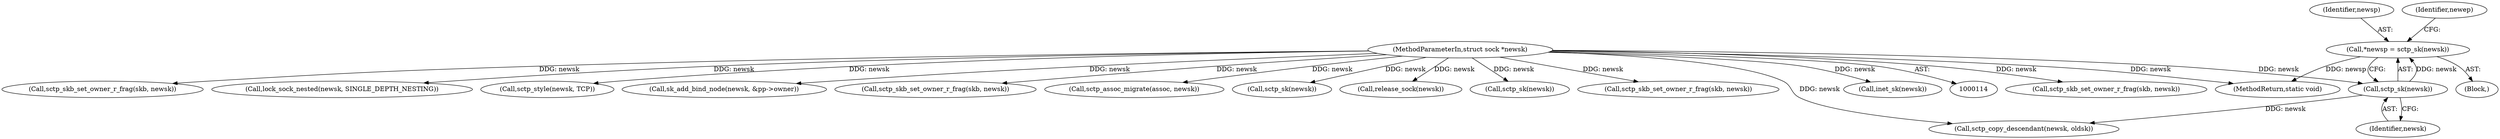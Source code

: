 digraph "0_linux_2d45a02d0166caf2627fe91897c6ffc3b19514c4_2@pointer" {
"1000126" [label="(Call,*newsp = sctp_sk(newsk))"];
"1000128" [label="(Call,sctp_sk(newsk))"];
"1000116" [label="(MethodParameterIn,struct sock *newsk)"];
"1000261" [label="(Call,sctp_skb_set_owner_r_frag(skb, newsk))"];
"1000126" [label="(Call,*newsp = sctp_sk(newsk))"];
"1000129" [label="(Identifier,newsk)"];
"1000330" [label="(Call,sctp_skb_set_owner_r_frag(skb, newsk))"];
"1000353" [label="(Call,lock_sock_nested(newsk, SINGLE_DEPTH_NESTING))"];
"1000127" [label="(Identifier,newsp)"];
"1000364" [label="(Call,sctp_style(newsk, TCP))"];
"1000192" [label="(Call,sk_add_bind_node(newsk, &pp->owner))"];
"1000119" [label="(Block,)"];
"1000342" [label="(Call,sctp_skb_set_owner_r_frag(skb, newsk))"];
"1000356" [label="(Call,sctp_assoc_migrate(assoc, newsk))"];
"1000272" [label="(Call,sctp_sk(newsk))"];
"1000377" [label="(Call,release_sock(newsk))"];
"1000379" [label="(MethodReturn,static void)"];
"1000200" [label="(Call,sctp_sk(newsk))"];
"1000345" [label="(Call,sctp_skb_set_owner_r_frag(skb, newsk))"];
"1000116" [label="(MethodParameterIn,struct sock *newsk)"];
"1000128" [label="(Call,sctp_sk(newsk))"];
"1000133" [label="(Identifier,newep)"];
"1000155" [label="(Call,sctp_copy_descendant(newsk, oldsk))"];
"1000206" [label="(Call,inet_sk(newsk))"];
"1000126" -> "1000119"  [label="AST: "];
"1000126" -> "1000128"  [label="CFG: "];
"1000127" -> "1000126"  [label="AST: "];
"1000128" -> "1000126"  [label="AST: "];
"1000133" -> "1000126"  [label="CFG: "];
"1000126" -> "1000379"  [label="DDG: newsp"];
"1000128" -> "1000126"  [label="DDG: newsk"];
"1000128" -> "1000129"  [label="CFG: "];
"1000129" -> "1000128"  [label="AST: "];
"1000116" -> "1000128"  [label="DDG: newsk"];
"1000128" -> "1000155"  [label="DDG: newsk"];
"1000116" -> "1000114"  [label="AST: "];
"1000116" -> "1000379"  [label="DDG: newsk"];
"1000116" -> "1000155"  [label="DDG: newsk"];
"1000116" -> "1000192"  [label="DDG: newsk"];
"1000116" -> "1000200"  [label="DDG: newsk"];
"1000116" -> "1000206"  [label="DDG: newsk"];
"1000116" -> "1000261"  [label="DDG: newsk"];
"1000116" -> "1000272"  [label="DDG: newsk"];
"1000116" -> "1000330"  [label="DDG: newsk"];
"1000116" -> "1000342"  [label="DDG: newsk"];
"1000116" -> "1000345"  [label="DDG: newsk"];
"1000116" -> "1000353"  [label="DDG: newsk"];
"1000116" -> "1000356"  [label="DDG: newsk"];
"1000116" -> "1000364"  [label="DDG: newsk"];
"1000116" -> "1000377"  [label="DDG: newsk"];
}
